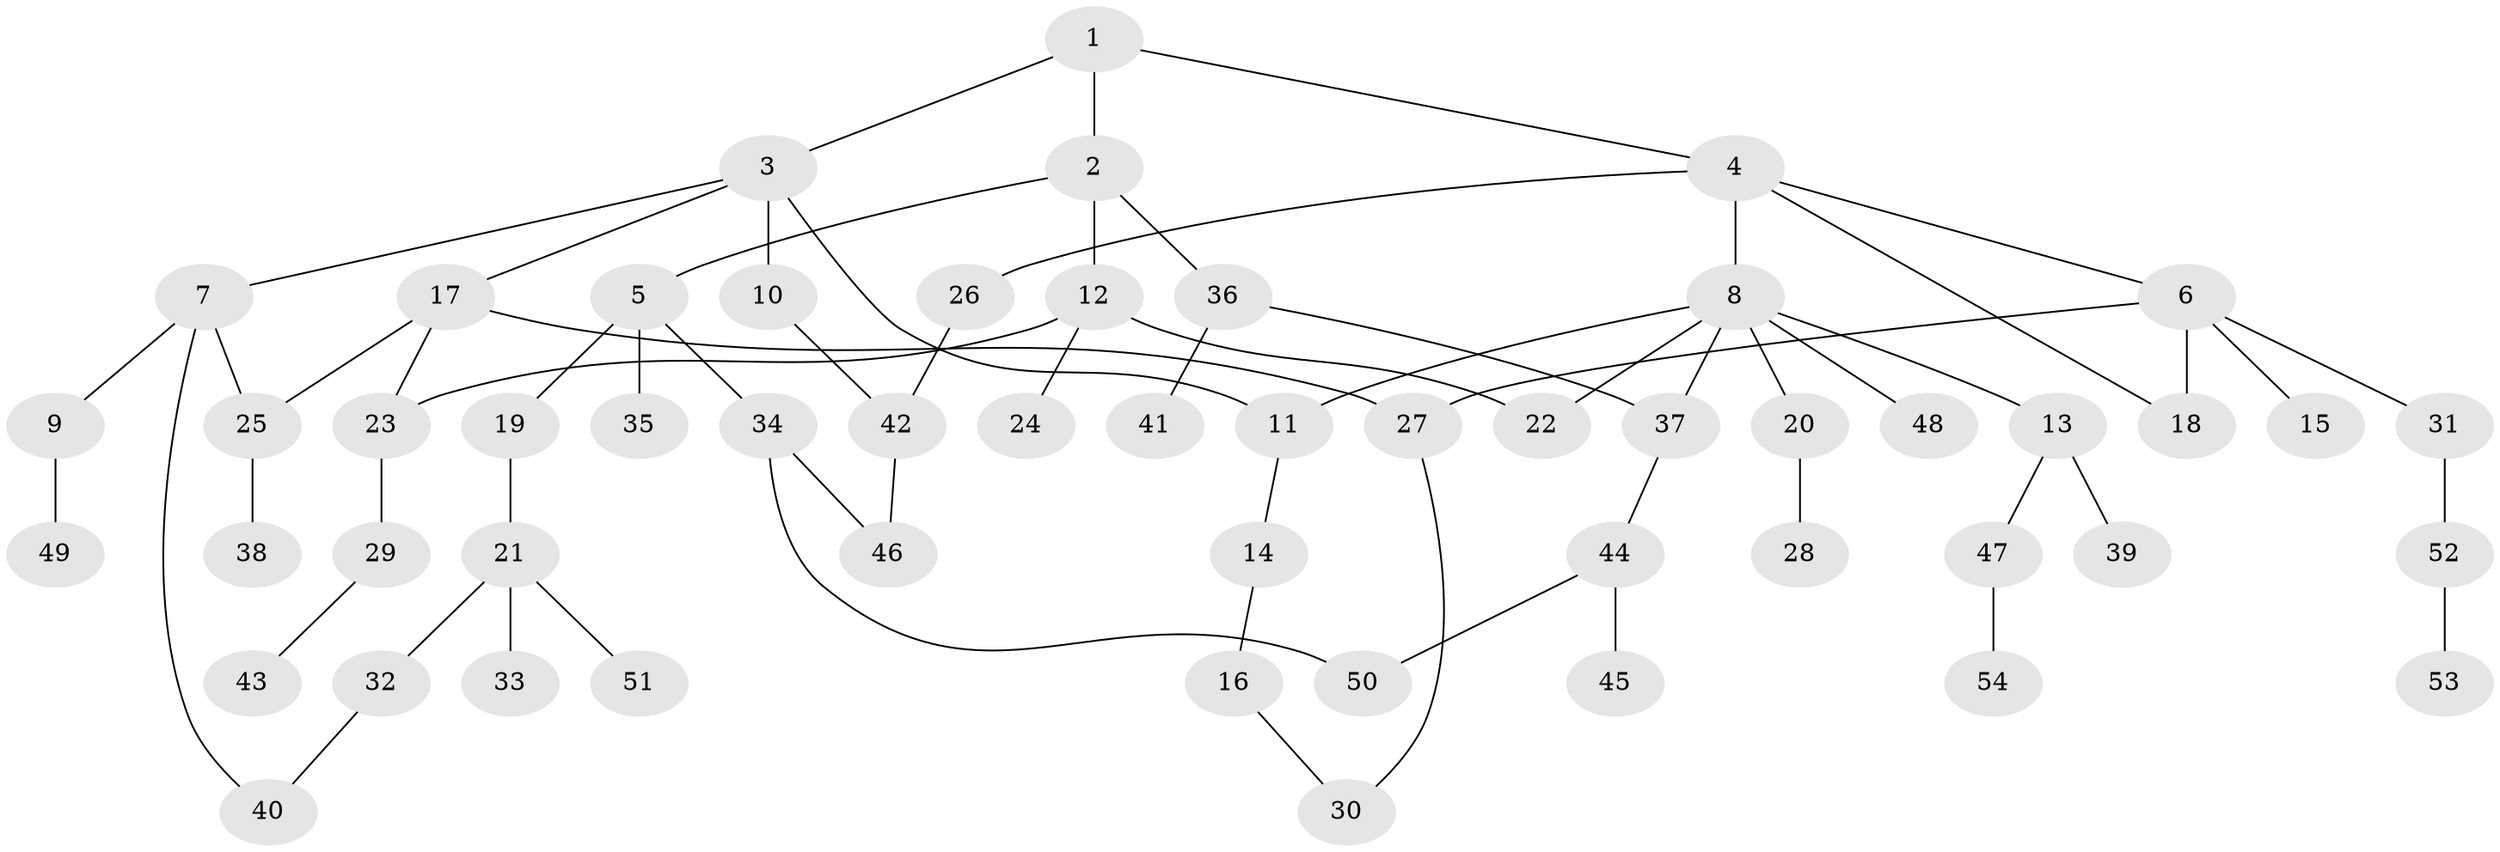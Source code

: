 // Generated by graph-tools (version 1.1) at 2025/01/03/09/25 03:01:06]
// undirected, 54 vertices, 65 edges
graph export_dot {
graph [start="1"]
  node [color=gray90,style=filled];
  1;
  2;
  3;
  4;
  5;
  6;
  7;
  8;
  9;
  10;
  11;
  12;
  13;
  14;
  15;
  16;
  17;
  18;
  19;
  20;
  21;
  22;
  23;
  24;
  25;
  26;
  27;
  28;
  29;
  30;
  31;
  32;
  33;
  34;
  35;
  36;
  37;
  38;
  39;
  40;
  41;
  42;
  43;
  44;
  45;
  46;
  47;
  48;
  49;
  50;
  51;
  52;
  53;
  54;
  1 -- 2;
  1 -- 3;
  1 -- 4;
  2 -- 5;
  2 -- 12;
  2 -- 36;
  3 -- 7;
  3 -- 10;
  3 -- 11;
  3 -- 17;
  4 -- 6;
  4 -- 8;
  4 -- 18;
  4 -- 26;
  5 -- 19;
  5 -- 34;
  5 -- 35;
  6 -- 15;
  6 -- 31;
  6 -- 18;
  6 -- 27;
  7 -- 9;
  7 -- 40;
  7 -- 25;
  8 -- 13;
  8 -- 20;
  8 -- 48;
  8 -- 11;
  8 -- 37;
  8 -- 22;
  9 -- 49;
  10 -- 42;
  11 -- 14;
  12 -- 22;
  12 -- 24;
  12 -- 23;
  13 -- 39;
  13 -- 47;
  14 -- 16;
  16 -- 30;
  17 -- 23;
  17 -- 25;
  17 -- 27;
  19 -- 21;
  20 -- 28;
  21 -- 32;
  21 -- 33;
  21 -- 51;
  23 -- 29;
  25 -- 38;
  26 -- 42;
  27 -- 30;
  29 -- 43;
  31 -- 52;
  32 -- 40;
  34 -- 50;
  34 -- 46;
  36 -- 37;
  36 -- 41;
  37 -- 44;
  42 -- 46;
  44 -- 45;
  44 -- 50;
  47 -- 54;
  52 -- 53;
}
